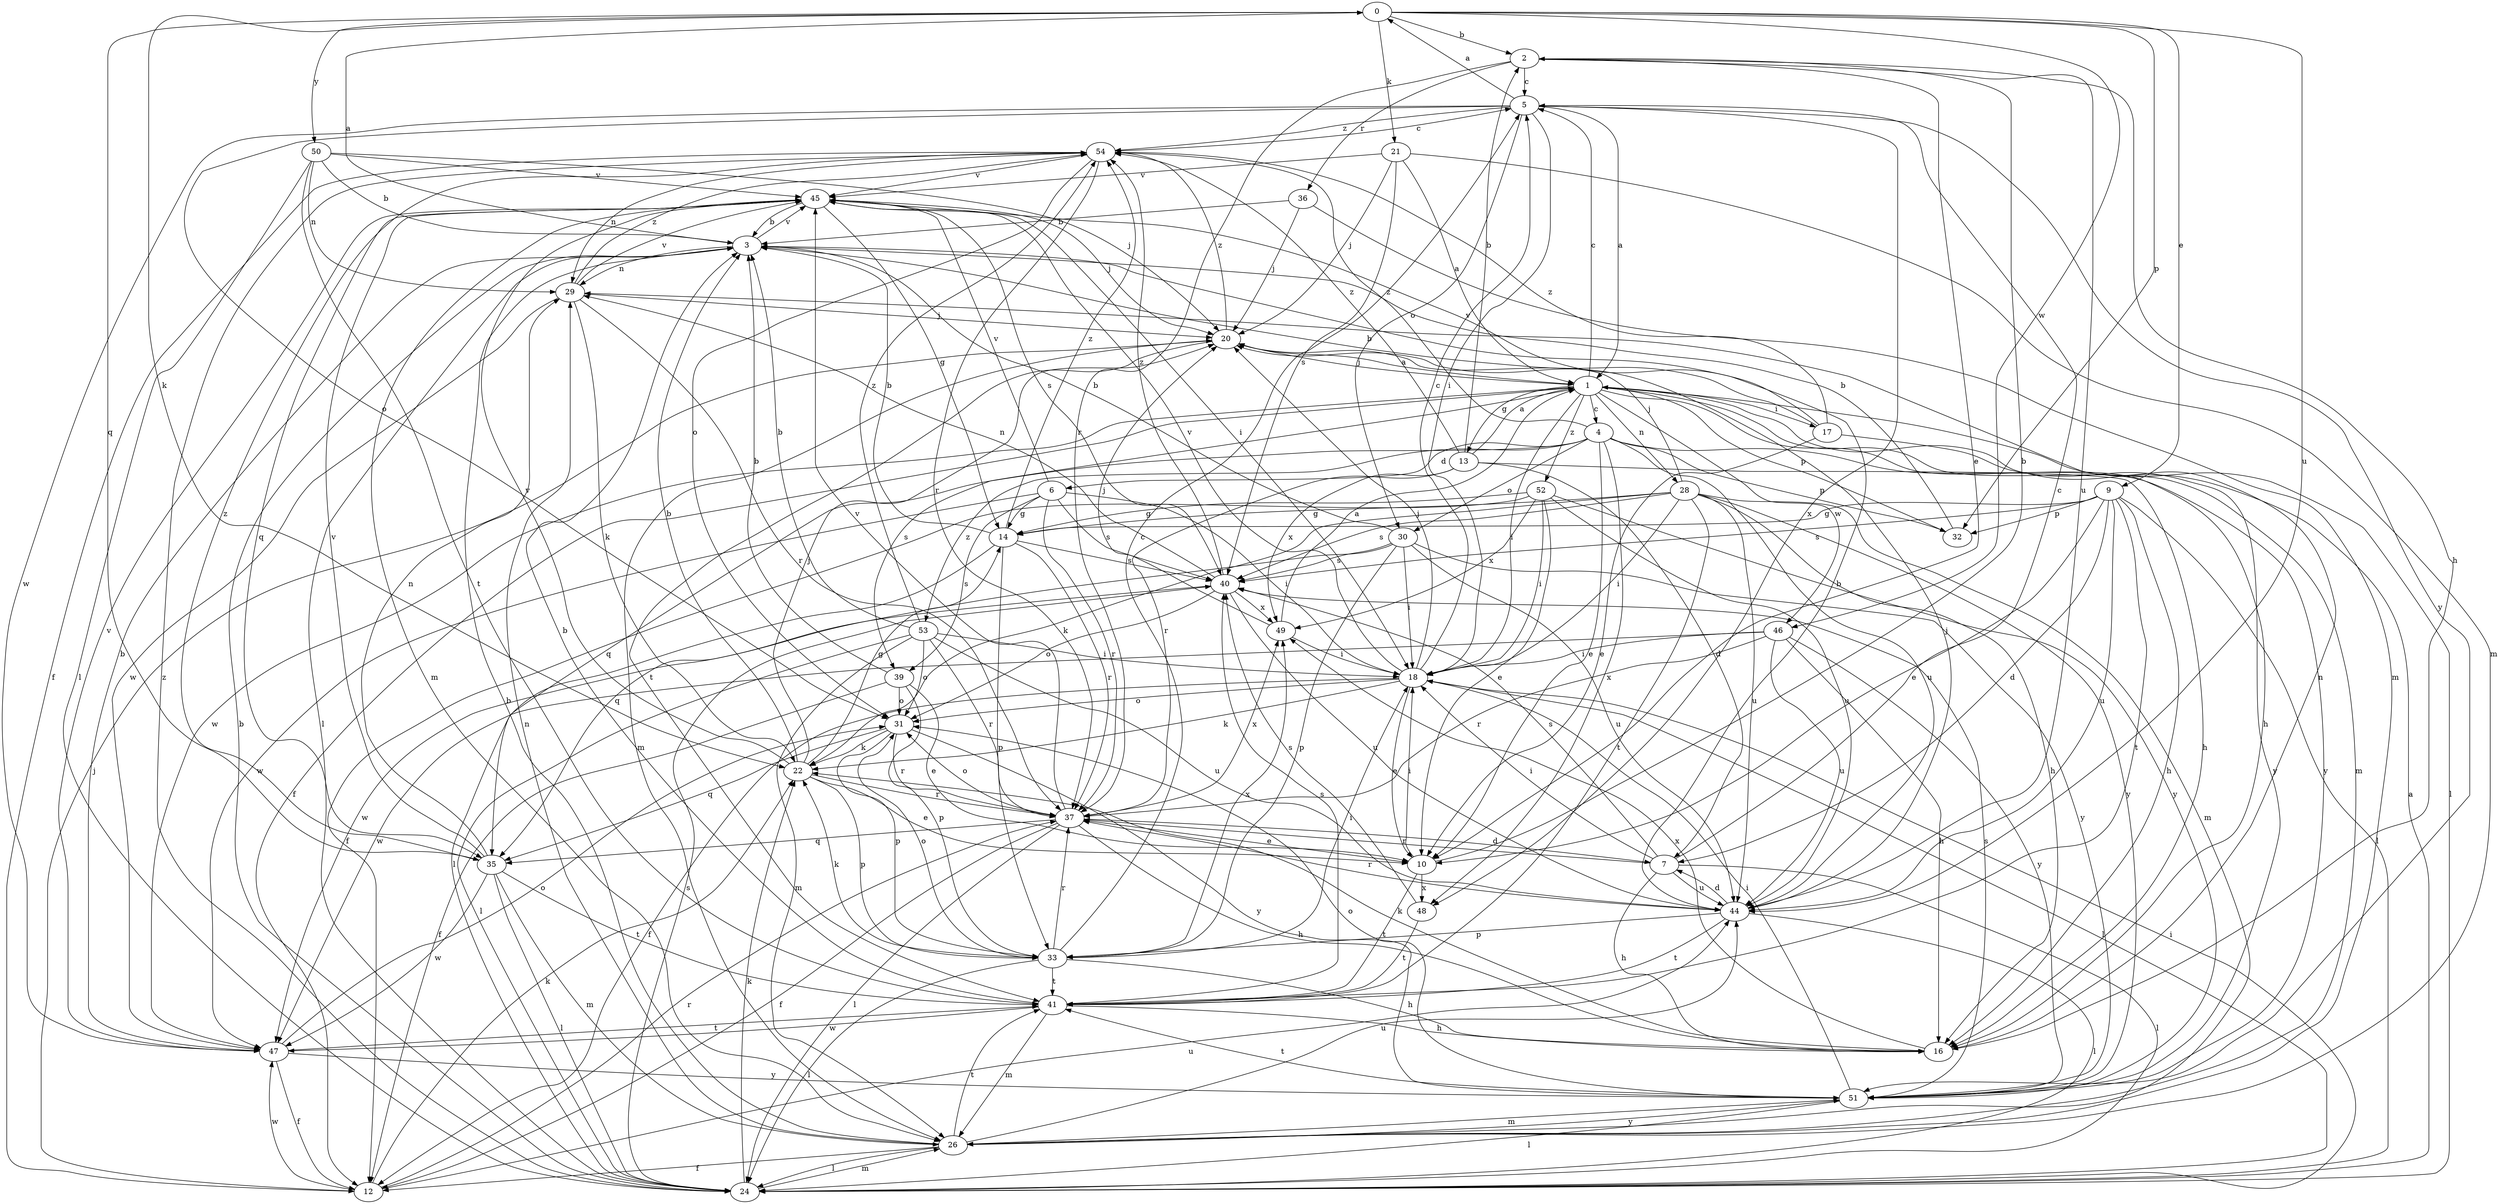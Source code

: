 strict digraph  {
0;
1;
2;
3;
4;
5;
6;
7;
9;
10;
12;
13;
14;
16;
17;
18;
20;
21;
22;
24;
26;
28;
29;
30;
31;
32;
33;
35;
36;
37;
39;
40;
41;
44;
45;
46;
47;
48;
49;
50;
51;
52;
53;
54;
0 -> 2  [label=b];
0 -> 9  [label=e];
0 -> 21  [label=k];
0 -> 22  [label=k];
0 -> 32  [label=p];
0 -> 35  [label=q];
0 -> 44  [label=u];
0 -> 46  [label=w];
0 -> 50  [label=y];
1 -> 4  [label=c];
1 -> 5  [label=c];
1 -> 12  [label=f];
1 -> 13  [label=g];
1 -> 16  [label=h];
1 -> 17  [label=i];
1 -> 18  [label=i];
1 -> 20  [label=j];
1 -> 24  [label=l];
1 -> 26  [label=m];
1 -> 28  [label=n];
1 -> 32  [label=p];
1 -> 39  [label=s];
1 -> 46  [label=w];
1 -> 47  [label=w];
1 -> 52  [label=z];
2 -> 5  [label=c];
2 -> 10  [label=e];
2 -> 16  [label=h];
2 -> 36  [label=r];
2 -> 37  [label=r];
2 -> 44  [label=u];
3 -> 0  [label=a];
3 -> 24  [label=l];
3 -> 29  [label=n];
3 -> 45  [label=v];
4 -> 6  [label=d];
4 -> 10  [label=e];
4 -> 30  [label=o];
4 -> 32  [label=p];
4 -> 35  [label=q];
4 -> 44  [label=u];
4 -> 48  [label=x];
4 -> 51  [label=y];
4 -> 53  [label=z];
4 -> 54  [label=z];
5 -> 0  [label=a];
5 -> 1  [label=a];
5 -> 18  [label=i];
5 -> 30  [label=o];
5 -> 31  [label=o];
5 -> 47  [label=w];
5 -> 48  [label=x];
5 -> 51  [label=y];
5 -> 54  [label=z];
6 -> 14  [label=g];
6 -> 18  [label=i];
6 -> 37  [label=r];
6 -> 39  [label=s];
6 -> 40  [label=s];
6 -> 45  [label=v];
6 -> 47  [label=w];
7 -> 5  [label=c];
7 -> 16  [label=h];
7 -> 18  [label=i];
7 -> 24  [label=l];
7 -> 37  [label=r];
7 -> 40  [label=s];
7 -> 44  [label=u];
9 -> 7  [label=d];
9 -> 10  [label=e];
9 -> 14  [label=g];
9 -> 16  [label=h];
9 -> 24  [label=l];
9 -> 32  [label=p];
9 -> 40  [label=s];
9 -> 41  [label=t];
9 -> 44  [label=u];
10 -> 2  [label=b];
10 -> 18  [label=i];
10 -> 41  [label=t];
10 -> 48  [label=x];
12 -> 20  [label=j];
12 -> 22  [label=k];
12 -> 37  [label=r];
12 -> 44  [label=u];
12 -> 47  [label=w];
13 -> 1  [label=a];
13 -> 2  [label=b];
13 -> 7  [label=d];
13 -> 16  [label=h];
13 -> 37  [label=r];
13 -> 49  [label=x];
13 -> 54  [label=z];
14 -> 3  [label=b];
14 -> 24  [label=l];
14 -> 33  [label=p];
14 -> 37  [label=r];
14 -> 40  [label=s];
14 -> 54  [label=z];
16 -> 22  [label=k];
16 -> 29  [label=n];
16 -> 49  [label=x];
17 -> 3  [label=b];
17 -> 10  [label=e];
17 -> 45  [label=v];
17 -> 51  [label=y];
17 -> 54  [label=z];
18 -> 5  [label=c];
18 -> 10  [label=e];
18 -> 12  [label=f];
18 -> 20  [label=j];
18 -> 22  [label=k];
18 -> 24  [label=l];
18 -> 31  [label=o];
18 -> 45  [label=v];
20 -> 1  [label=a];
20 -> 26  [label=m];
20 -> 41  [label=t];
20 -> 54  [label=z];
21 -> 1  [label=a];
21 -> 20  [label=j];
21 -> 26  [label=m];
21 -> 40  [label=s];
21 -> 45  [label=v];
22 -> 3  [label=b];
22 -> 10  [label=e];
22 -> 14  [label=g];
22 -> 20  [label=j];
22 -> 33  [label=p];
22 -> 37  [label=r];
22 -> 45  [label=v];
24 -> 1  [label=a];
24 -> 3  [label=b];
24 -> 18  [label=i];
24 -> 22  [label=k];
24 -> 26  [label=m];
24 -> 40  [label=s];
24 -> 54  [label=z];
26 -> 3  [label=b];
26 -> 12  [label=f];
26 -> 24  [label=l];
26 -> 29  [label=n];
26 -> 41  [label=t];
26 -> 44  [label=u];
26 -> 51  [label=y];
28 -> 14  [label=g];
28 -> 16  [label=h];
28 -> 18  [label=i];
28 -> 20  [label=j];
28 -> 22  [label=k];
28 -> 26  [label=m];
28 -> 40  [label=s];
28 -> 41  [label=t];
28 -> 44  [label=u];
28 -> 51  [label=y];
29 -> 20  [label=j];
29 -> 22  [label=k];
29 -> 37  [label=r];
29 -> 45  [label=v];
29 -> 47  [label=w];
29 -> 54  [label=z];
30 -> 3  [label=b];
30 -> 18  [label=i];
30 -> 33  [label=p];
30 -> 35  [label=q];
30 -> 40  [label=s];
30 -> 44  [label=u];
30 -> 51  [label=y];
31 -> 22  [label=k];
31 -> 33  [label=p];
31 -> 35  [label=q];
31 -> 37  [label=r];
31 -> 51  [label=y];
32 -> 3  [label=b];
33 -> 5  [label=c];
33 -> 16  [label=h];
33 -> 18  [label=i];
33 -> 22  [label=k];
33 -> 24  [label=l];
33 -> 31  [label=o];
33 -> 37  [label=r];
33 -> 41  [label=t];
33 -> 49  [label=x];
35 -> 24  [label=l];
35 -> 26  [label=m];
35 -> 29  [label=n];
35 -> 41  [label=t];
35 -> 45  [label=v];
35 -> 47  [label=w];
35 -> 54  [label=z];
36 -> 3  [label=b];
36 -> 20  [label=j];
36 -> 26  [label=m];
37 -> 7  [label=d];
37 -> 10  [label=e];
37 -> 12  [label=f];
37 -> 16  [label=h];
37 -> 24  [label=l];
37 -> 31  [label=o];
37 -> 35  [label=q];
37 -> 45  [label=v];
37 -> 49  [label=x];
39 -> 3  [label=b];
39 -> 10  [label=e];
39 -> 12  [label=f];
39 -> 31  [label=o];
39 -> 33  [label=p];
40 -> 29  [label=n];
40 -> 31  [label=o];
40 -> 44  [label=u];
40 -> 47  [label=w];
40 -> 49  [label=x];
40 -> 54  [label=z];
41 -> 3  [label=b];
41 -> 16  [label=h];
41 -> 26  [label=m];
41 -> 40  [label=s];
41 -> 47  [label=w];
44 -> 3  [label=b];
44 -> 7  [label=d];
44 -> 20  [label=j];
44 -> 24  [label=l];
44 -> 33  [label=p];
44 -> 37  [label=r];
44 -> 41  [label=t];
45 -> 3  [label=b];
45 -> 14  [label=g];
45 -> 18  [label=i];
45 -> 20  [label=j];
45 -> 26  [label=m];
45 -> 35  [label=q];
45 -> 40  [label=s];
46 -> 16  [label=h];
46 -> 18  [label=i];
46 -> 37  [label=r];
46 -> 44  [label=u];
46 -> 47  [label=w];
46 -> 51  [label=y];
47 -> 3  [label=b];
47 -> 12  [label=f];
47 -> 31  [label=o];
47 -> 41  [label=t];
47 -> 45  [label=v];
47 -> 51  [label=y];
48 -> 40  [label=s];
48 -> 41  [label=t];
49 -> 1  [label=a];
49 -> 18  [label=i];
49 -> 20  [label=j];
50 -> 3  [label=b];
50 -> 20  [label=j];
50 -> 24  [label=l];
50 -> 29  [label=n];
50 -> 41  [label=t];
50 -> 45  [label=v];
51 -> 18  [label=i];
51 -> 24  [label=l];
51 -> 26  [label=m];
51 -> 31  [label=o];
51 -> 40  [label=s];
51 -> 41  [label=t];
52 -> 10  [label=e];
52 -> 12  [label=f];
52 -> 14  [label=g];
52 -> 18  [label=i];
52 -> 44  [label=u];
52 -> 49  [label=x];
52 -> 51  [label=y];
53 -> 3  [label=b];
53 -> 18  [label=i];
53 -> 24  [label=l];
53 -> 26  [label=m];
53 -> 31  [label=o];
53 -> 37  [label=r];
53 -> 44  [label=u];
53 -> 54  [label=z];
54 -> 5  [label=c];
54 -> 12  [label=f];
54 -> 29  [label=n];
54 -> 31  [label=o];
54 -> 37  [label=r];
54 -> 45  [label=v];
}
